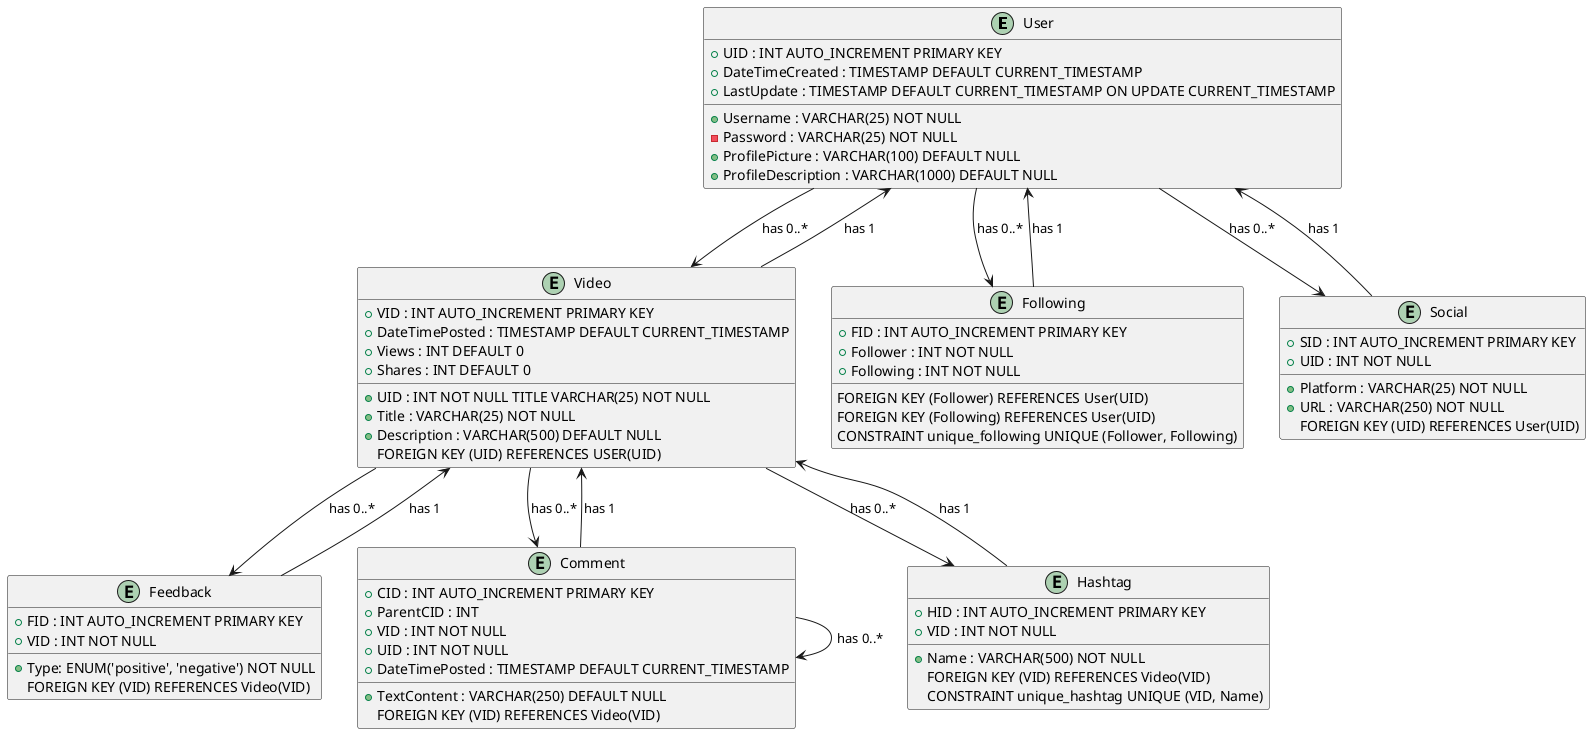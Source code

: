@startuml database

!define ENTITYMODIFIER abstract

entity User {
  + UID : INT AUTO_INCREMENT PRIMARY KEY
  + Username : VARCHAR(25) NOT NULL
  - Password : VARCHAR(25) NOT NULL
  + DateTimeCreated : TIMESTAMP DEFAULT CURRENT_TIMESTAMP
  + LastUpdate : TIMESTAMP DEFAULT CURRENT_TIMESTAMP ON UPDATE CURRENT_TIMESTAMP
  + ProfilePicture : VARCHAR(100) DEFAULT NULL
  + ProfileDescription : VARCHAR(1000) DEFAULT NULL
}

entity Video {
  + VID : INT AUTO_INCREMENT PRIMARY KEY
  + UID : INT NOT NULL TITLE VARCHAR(25) NOT NULL
  + Title : VARCHAR(25) NOT NULL
  + Description : VARCHAR(500) DEFAULT NULL
  + DateTimePosted : TIMESTAMP DEFAULT CURRENT_TIMESTAMP
  + Views : INT DEFAULT 0
  + Shares : INT DEFAULT 0
  FOREIGN KEY (UID) REFERENCES USER(UID)
}

entity Following {
  + FID : INT AUTO_INCREMENT PRIMARY KEY
  + Follower : INT NOT NULL
  + Following : INT NOT NULL
  FOREIGN KEY (Follower) REFERENCES User(UID)
  FOREIGN KEY (Following) REFERENCES User(UID)
  CONSTRAINT unique_following UNIQUE (Follower, Following)
}

entity Feedback {
  + FID : INT AUTO_INCREMENT PRIMARY KEY
  + VID : INT NOT NULL
  + Type: ENUM('positive', 'negative') NOT NULL
  FOREIGN KEY (VID) REFERENCES Video(VID)
}

entity Comment {
  + CID : INT AUTO_INCREMENT PRIMARY KEY
  + ParentCID : INT /' (can be NULL if top-level comment) '/
  + VID : INT NOT NULL
  + UID : INT NOT NULL
  + DateTimePosted : TIMESTAMP DEFAULT CURRENT_TIMESTAMP
  + TextContent : VARCHAR(250) DEFAULT NULL
  FOREIGN KEY (VID) REFERENCES Video(VID)
}

entity Hashtag {
  + HID : INT AUTO_INCREMENT PRIMARY KEY
  + VID : INT NOT NULL
  + Name : VARCHAR(500) NOT NULL
  FOREIGN KEY (VID) REFERENCES Video(VID)
  CONSTRAINT unique_hashtag UNIQUE (VID, Name)
}

entity Social {
  + SID : INT AUTO_INCREMENT PRIMARY KEY
  + UID : INT NOT NULL
  + Platform : VARCHAR(25) NOT NULL
  + URL : VARCHAR(250) NOT NULL
  FOREIGN KEY (UID) REFERENCES User(UID)
}

User --> Video : has 0..*
User <-- Video : has 1
User --> Social : has 0..*
User <-- Social : has 1 
User --> Following : has 0..*
User <-- Following : has 1

Video --> Feedback : has 0..*
Video <-- Feedback : has 1
Video --> Hashtag : has 0..*
Video <-- Hashtag : has 1 
Video --> Comment : has 0..*
Video <-- Comment : has 1

Comment --> Comment : has 0..*

@enduml
